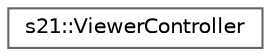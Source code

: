 digraph "Graphical Class Hierarchy"
{
 // LATEX_PDF_SIZE
  bgcolor="transparent";
  edge [fontname=Helvetica,fontsize=10,labelfontname=Helvetica,labelfontsize=10];
  node [fontname=Helvetica,fontsize=10,shape=box,height=0.2,width=0.4];
  rankdir="LR";
  Node0 [id="Node000000",label="s21::ViewerController",height=0.2,width=0.4,color="grey40", fillcolor="white", style="filled",URL="$classs21_1_1ViewerController.html",tooltip="Класс контроллера вьювера"];
}
